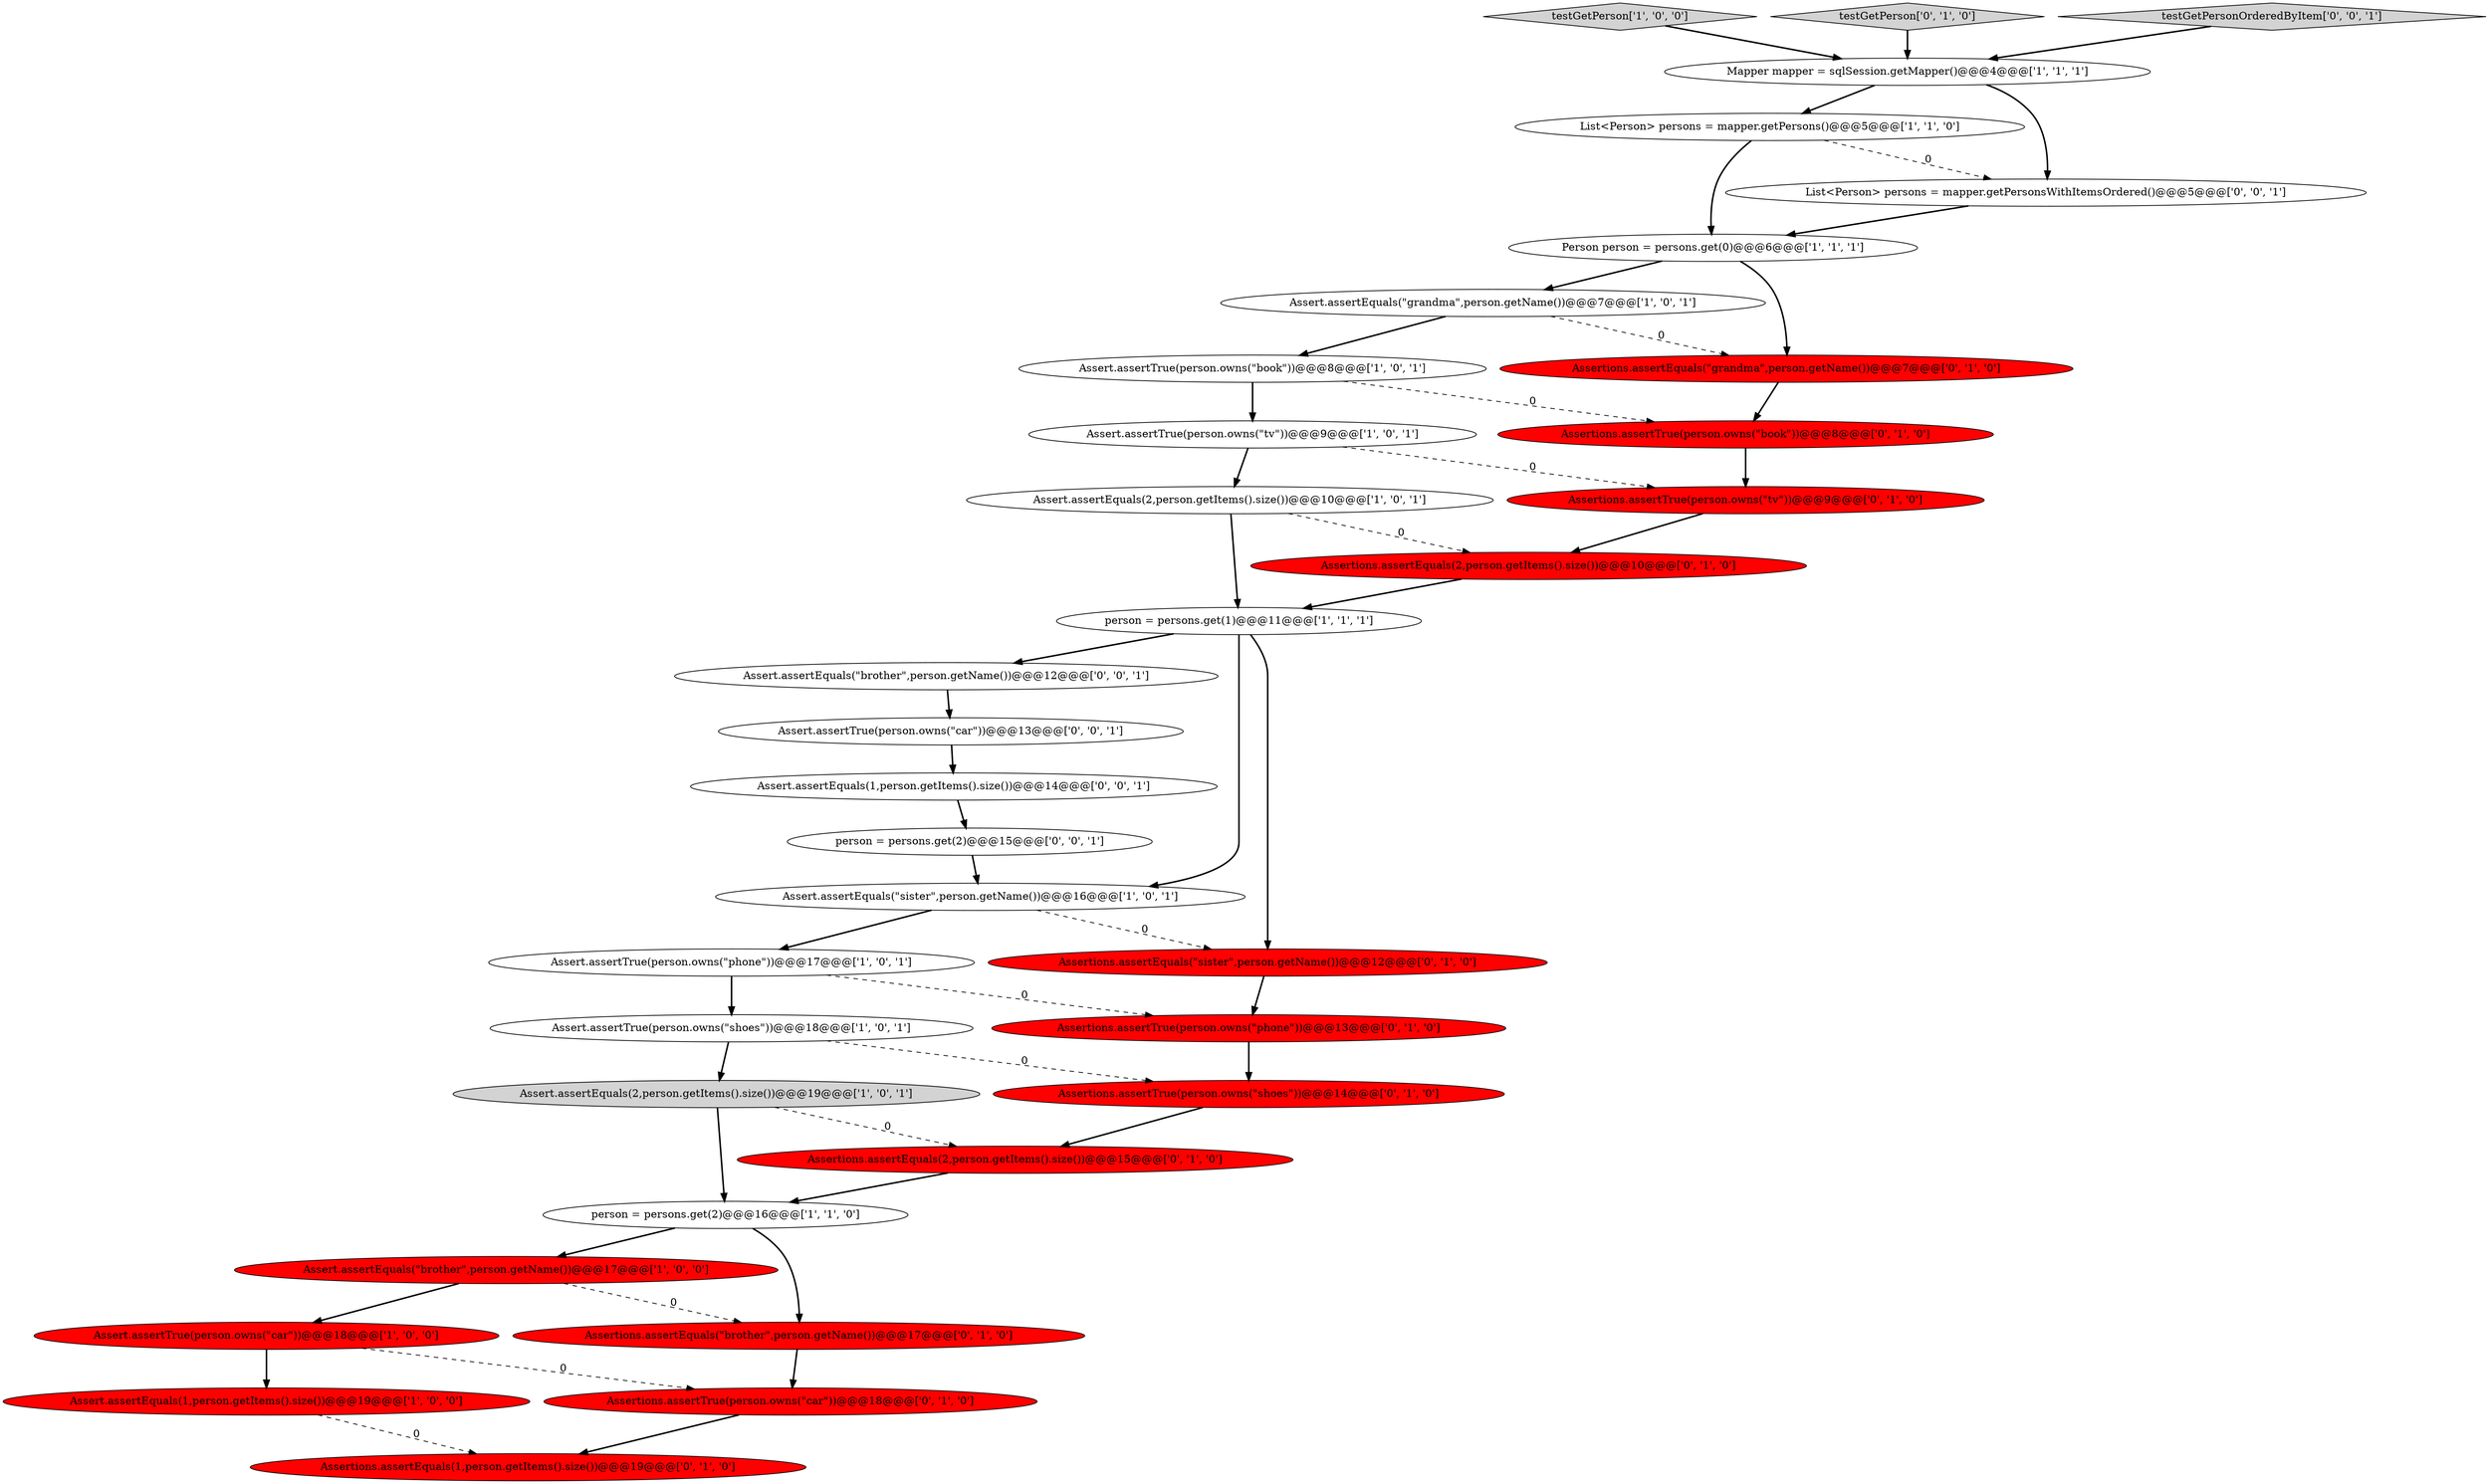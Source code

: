 digraph {
22 [style = filled, label = "Assertions.assertEquals(2,person.getItems().size())@@@10@@@['0', '1', '0']", fillcolor = red, shape = ellipse image = "AAA1AAABBB2BBB"];
11 [style = filled, label = "person = persons.get(1)@@@11@@@['1', '1', '1']", fillcolor = white, shape = ellipse image = "AAA0AAABBB1BBB"];
7 [style = filled, label = "Assert.assertTrue(person.owns(\"phone\"))@@@17@@@['1', '0', '1']", fillcolor = white, shape = ellipse image = "AAA0AAABBB1BBB"];
14 [style = filled, label = "testGetPerson['1', '0', '0']", fillcolor = lightgray, shape = diamond image = "AAA0AAABBB1BBB"];
9 [style = filled, label = "Mapper mapper = sqlSession.getMapper()@@@4@@@['1', '1', '1']", fillcolor = white, shape = ellipse image = "AAA0AAABBB1BBB"];
15 [style = filled, label = "Assert.assertEquals(\"brother\",person.getName())@@@17@@@['1', '0', '0']", fillcolor = red, shape = ellipse image = "AAA1AAABBB1BBB"];
33 [style = filled, label = "person = persons.get(2)@@@15@@@['0', '0', '1']", fillcolor = white, shape = ellipse image = "AAA0AAABBB3BBB"];
17 [style = filled, label = "testGetPerson['0', '1', '0']", fillcolor = lightgray, shape = diamond image = "AAA0AAABBB2BBB"];
8 [style = filled, label = "Person person = persons.get(0)@@@6@@@['1', '1', '1']", fillcolor = white, shape = ellipse image = "AAA0AAABBB1BBB"];
27 [style = filled, label = "Assertions.assertTrue(person.owns(\"book\"))@@@8@@@['0', '1', '0']", fillcolor = red, shape = ellipse image = "AAA1AAABBB2BBB"];
23 [style = filled, label = "Assertions.assertTrue(person.owns(\"tv\"))@@@9@@@['0', '1', '0']", fillcolor = red, shape = ellipse image = "AAA1AAABBB2BBB"];
0 [style = filled, label = "Assert.assertTrue(person.owns(\"tv\"))@@@9@@@['1', '0', '1']", fillcolor = white, shape = ellipse image = "AAA0AAABBB1BBB"];
25 [style = filled, label = "Assertions.assertEquals(2,person.getItems().size())@@@15@@@['0', '1', '0']", fillcolor = red, shape = ellipse image = "AAA1AAABBB2BBB"];
12 [style = filled, label = "List<Person> persons = mapper.getPersons()@@@5@@@['1', '1', '0']", fillcolor = white, shape = ellipse image = "AAA0AAABBB1BBB"];
32 [style = filled, label = "Assert.assertEquals(\"brother\",person.getName())@@@12@@@['0', '0', '1']", fillcolor = white, shape = ellipse image = "AAA0AAABBB3BBB"];
1 [style = filled, label = "Assert.assertEquals(\"grandma\",person.getName())@@@7@@@['1', '0', '1']", fillcolor = white, shape = ellipse image = "AAA0AAABBB1BBB"];
24 [style = filled, label = "Assertions.assertEquals(\"brother\",person.getName())@@@17@@@['0', '1', '0']", fillcolor = red, shape = ellipse image = "AAA1AAABBB2BBB"];
28 [style = filled, label = "Assertions.assertTrue(person.owns(\"shoes\"))@@@14@@@['0', '1', '0']", fillcolor = red, shape = ellipse image = "AAA1AAABBB2BBB"];
26 [style = filled, label = "Assertions.assertEquals(1,person.getItems().size())@@@19@@@['0', '1', '0']", fillcolor = red, shape = ellipse image = "AAA1AAABBB2BBB"];
34 [style = filled, label = "Assert.assertTrue(person.owns(\"car\"))@@@13@@@['0', '0', '1']", fillcolor = white, shape = ellipse image = "AAA0AAABBB3BBB"];
3 [style = filled, label = "person = persons.get(2)@@@16@@@['1', '1', '0']", fillcolor = white, shape = ellipse image = "AAA0AAABBB1BBB"];
4 [style = filled, label = "Assert.assertTrue(person.owns(\"shoes\"))@@@18@@@['1', '0', '1']", fillcolor = white, shape = ellipse image = "AAA0AAABBB1BBB"];
31 [style = filled, label = "testGetPersonOrderedByItem['0', '0', '1']", fillcolor = lightgray, shape = diamond image = "AAA0AAABBB3BBB"];
10 [style = filled, label = "Assert.assertTrue(person.owns(\"car\"))@@@18@@@['1', '0', '0']", fillcolor = red, shape = ellipse image = "AAA1AAABBB1BBB"];
18 [style = filled, label = "Assertions.assertTrue(person.owns(\"car\"))@@@18@@@['0', '1', '0']", fillcolor = red, shape = ellipse image = "AAA1AAABBB2BBB"];
2 [style = filled, label = "Assert.assertTrue(person.owns(\"book\"))@@@8@@@['1', '0', '1']", fillcolor = white, shape = ellipse image = "AAA0AAABBB1BBB"];
29 [style = filled, label = "List<Person> persons = mapper.getPersonsWithItemsOrdered()@@@5@@@['0', '0', '1']", fillcolor = white, shape = ellipse image = "AAA0AAABBB3BBB"];
6 [style = filled, label = "Assert.assertEquals(2,person.getItems().size())@@@19@@@['1', '0', '1']", fillcolor = lightgray, shape = ellipse image = "AAA0AAABBB1BBB"];
20 [style = filled, label = "Assertions.assertEquals(\"grandma\",person.getName())@@@7@@@['0', '1', '0']", fillcolor = red, shape = ellipse image = "AAA1AAABBB2BBB"];
19 [style = filled, label = "Assertions.assertEquals(\"sister\",person.getName())@@@12@@@['0', '1', '0']", fillcolor = red, shape = ellipse image = "AAA1AAABBB2BBB"];
13 [style = filled, label = "Assert.assertEquals(2,person.getItems().size())@@@10@@@['1', '0', '1']", fillcolor = white, shape = ellipse image = "AAA0AAABBB1BBB"];
5 [style = filled, label = "Assert.assertEquals(1,person.getItems().size())@@@19@@@['1', '0', '0']", fillcolor = red, shape = ellipse image = "AAA1AAABBB1BBB"];
30 [style = filled, label = "Assert.assertEquals(1,person.getItems().size())@@@14@@@['0', '0', '1']", fillcolor = white, shape = ellipse image = "AAA0AAABBB3BBB"];
21 [style = filled, label = "Assertions.assertTrue(person.owns(\"phone\"))@@@13@@@['0', '1', '0']", fillcolor = red, shape = ellipse image = "AAA1AAABBB2BBB"];
16 [style = filled, label = "Assert.assertEquals(\"sister\",person.getName())@@@16@@@['1', '0', '1']", fillcolor = white, shape = ellipse image = "AAA0AAABBB1BBB"];
11->16 [style = bold, label=""];
6->3 [style = bold, label=""];
29->8 [style = bold, label=""];
15->10 [style = bold, label=""];
33->16 [style = bold, label=""];
7->21 [style = dashed, label="0"];
0->13 [style = bold, label=""];
30->33 [style = bold, label=""];
3->24 [style = bold, label=""];
16->19 [style = dashed, label="0"];
4->6 [style = bold, label=""];
31->9 [style = bold, label=""];
5->26 [style = dashed, label="0"];
0->23 [style = dashed, label="0"];
17->9 [style = bold, label=""];
15->24 [style = dashed, label="0"];
25->3 [style = bold, label=""];
18->26 [style = bold, label=""];
16->7 [style = bold, label=""];
2->27 [style = dashed, label="0"];
11->32 [style = bold, label=""];
3->15 [style = bold, label=""];
32->34 [style = bold, label=""];
7->4 [style = bold, label=""];
11->19 [style = bold, label=""];
24->18 [style = bold, label=""];
13->11 [style = bold, label=""];
34->30 [style = bold, label=""];
21->28 [style = bold, label=""];
4->28 [style = dashed, label="0"];
20->27 [style = bold, label=""];
1->20 [style = dashed, label="0"];
8->1 [style = bold, label=""];
2->0 [style = bold, label=""];
23->22 [style = bold, label=""];
8->20 [style = bold, label=""];
10->5 [style = bold, label=""];
6->25 [style = dashed, label="0"];
12->8 [style = bold, label=""];
12->29 [style = dashed, label="0"];
28->25 [style = bold, label=""];
14->9 [style = bold, label=""];
27->23 [style = bold, label=""];
1->2 [style = bold, label=""];
9->12 [style = bold, label=""];
9->29 [style = bold, label=""];
13->22 [style = dashed, label="0"];
22->11 [style = bold, label=""];
10->18 [style = dashed, label="0"];
19->21 [style = bold, label=""];
}

